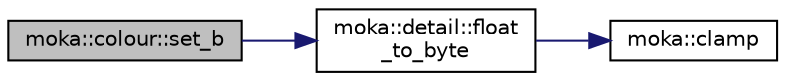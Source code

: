 digraph "moka::colour::set_b"
{
 // LATEX_PDF_SIZE
  edge [fontname="Helvetica",fontsize="10",labelfontname="Helvetica",labelfontsize="10"];
  node [fontname="Helvetica",fontsize="10",shape=record];
  rankdir="LR";
  Node335 [label="moka::colour::set_b",height=0.2,width=0.4,color="black", fillcolor="grey75", style="filled", fontcolor="black",tooltip=" "];
  Node335 -> Node336 [color="midnightblue",fontsize="10",style="solid",fontname="Helvetica"];
  Node336 [label="moka::detail::float\l_to_byte",height=0.2,width=0.4,color="black", fillcolor="white", style="filled",URL="$namespacemoka_1_1detail.html#ae7d7310f93779c41997daa340c988dd9",tooltip=" "];
  Node336 -> Node337 [color="midnightblue",fontsize="10",style="solid",fontname="Helvetica"];
  Node337 [label="moka::clamp",height=0.2,width=0.4,color="black", fillcolor="white", style="filled",URL="$namespacemoka.html#a2486d1231c4edb9da9ec840669627aa5",tooltip=" "];
}
